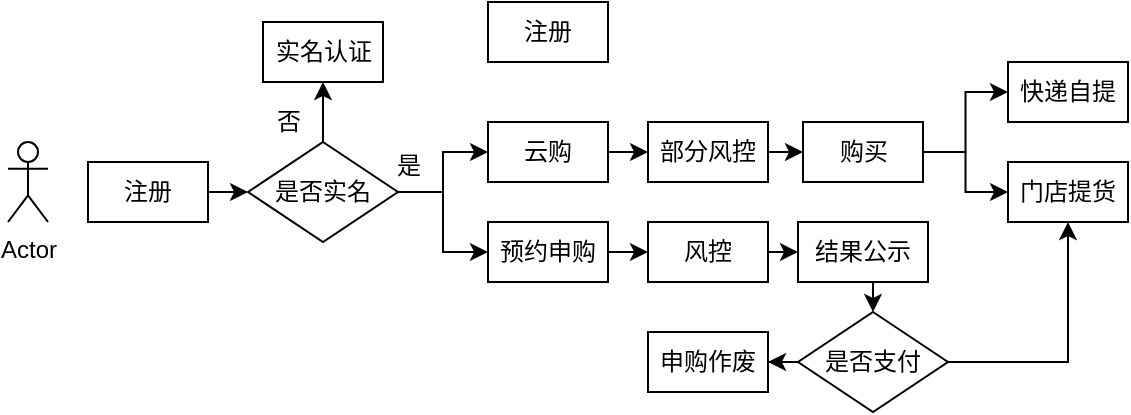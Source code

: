 <mxfile version="21.0.2" type="github">
  <diagram name="第 1 页" id="ErkFQInz7MT---hFU15H">
    <mxGraphModel dx="1249" dy="465" grid="1" gridSize="10" guides="1" tooltips="1" connect="1" arrows="1" fold="1" page="1" pageScale="1" pageWidth="827" pageHeight="1169" math="0" shadow="0">
      <root>
        <mxCell id="0" />
        <mxCell id="1" parent="0" />
        <mxCell id="0-X5SjwKyUIKf4-druoj-33" style="edgeStyle=orthogonalEdgeStyle;rounded=0;orthogonalLoop=1;jettySize=auto;html=1;exitX=1;exitY=0.5;exitDx=0;exitDy=0;entryX=0;entryY=0.5;entryDx=0;entryDy=0;" edge="1" parent="1" source="0-X5SjwKyUIKf4-druoj-3" target="0-X5SjwKyUIKf4-druoj-16">
          <mxGeometry relative="1" as="geometry" />
        </mxCell>
        <mxCell id="0-X5SjwKyUIKf4-druoj-3" value="注册" style="rounded=0;whiteSpace=wrap;html=1;" vertex="1" parent="1">
          <mxGeometry x="50" y="210" width="60" height="30" as="geometry" />
        </mxCell>
        <mxCell id="0-X5SjwKyUIKf4-druoj-39" style="edgeStyle=orthogonalEdgeStyle;rounded=0;orthogonalLoop=1;jettySize=auto;html=1;exitX=0.5;exitY=0;exitDx=0;exitDy=0;entryX=0.5;entryY=1;entryDx=0;entryDy=0;" edge="1" parent="1" source="0-X5SjwKyUIKf4-druoj-16" target="0-X5SjwKyUIKf4-druoj-38">
          <mxGeometry relative="1" as="geometry" />
        </mxCell>
        <mxCell id="0-X5SjwKyUIKf4-druoj-58" style="edgeStyle=orthogonalEdgeStyle;rounded=0;orthogonalLoop=1;jettySize=auto;html=1;exitX=1;exitY=0.5;exitDx=0;exitDy=0;entryX=0;entryY=0.5;entryDx=0;entryDy=0;" edge="1" parent="1" source="0-X5SjwKyUIKf4-druoj-16" target="0-X5SjwKyUIKf4-druoj-34">
          <mxGeometry relative="1" as="geometry" />
        </mxCell>
        <mxCell id="0-X5SjwKyUIKf4-druoj-61" style="edgeStyle=orthogonalEdgeStyle;rounded=0;orthogonalLoop=1;jettySize=auto;html=1;entryX=0;entryY=0.5;entryDx=0;entryDy=0;" edge="1" parent="1" source="0-X5SjwKyUIKf4-druoj-16" target="0-X5SjwKyUIKf4-druoj-35">
          <mxGeometry relative="1" as="geometry" />
        </mxCell>
        <mxCell id="0-X5SjwKyUIKf4-druoj-16" value="是否实名" style="rhombus;whiteSpace=wrap;html=1;" vertex="1" parent="1">
          <mxGeometry x="130" y="200" width="75" height="50" as="geometry" />
        </mxCell>
        <mxCell id="0-X5SjwKyUIKf4-druoj-20" value="否" style="text;html=1;align=center;verticalAlign=middle;resizable=0;points=[];autosize=1;" vertex="1" parent="1">
          <mxGeometry x="130" y="180" width="40" height="20" as="geometry" />
        </mxCell>
        <mxCell id="0-X5SjwKyUIKf4-druoj-25" value="是" style="text;html=1;align=center;verticalAlign=middle;resizable=0;points=[];autosize=1;" vertex="1" parent="1">
          <mxGeometry x="190" y="202" width="40" height="20" as="geometry" />
        </mxCell>
        <mxCell id="0-X5SjwKyUIKf4-druoj-52" style="edgeStyle=orthogonalEdgeStyle;rounded=0;orthogonalLoop=1;jettySize=auto;html=1;exitX=1;exitY=0.5;exitDx=0;exitDy=0;entryX=0;entryY=0.5;entryDx=0;entryDy=0;" edge="1" parent="1" source="0-X5SjwKyUIKf4-druoj-34" target="0-X5SjwKyUIKf4-druoj-36">
          <mxGeometry relative="1" as="geometry" />
        </mxCell>
        <mxCell id="0-X5SjwKyUIKf4-druoj-34" value="预约申购" style="rounded=0;whiteSpace=wrap;html=1;" vertex="1" parent="1">
          <mxGeometry x="250" y="240" width="60" height="30" as="geometry" />
        </mxCell>
        <mxCell id="0-X5SjwKyUIKf4-druoj-44" style="edgeStyle=orthogonalEdgeStyle;rounded=0;orthogonalLoop=1;jettySize=auto;html=1;exitX=1;exitY=0.5;exitDx=0;exitDy=0;entryX=0;entryY=0.5;entryDx=0;entryDy=0;" edge="1" parent="1" source="0-X5SjwKyUIKf4-druoj-35" target="0-X5SjwKyUIKf4-druoj-43">
          <mxGeometry relative="1" as="geometry" />
        </mxCell>
        <mxCell id="0-X5SjwKyUIKf4-druoj-35" value="云购" style="rounded=0;whiteSpace=wrap;html=1;" vertex="1" parent="1">
          <mxGeometry x="250" y="190" width="60" height="30" as="geometry" />
        </mxCell>
        <mxCell id="0-X5SjwKyUIKf4-druoj-53" style="edgeStyle=orthogonalEdgeStyle;rounded=0;orthogonalLoop=1;jettySize=auto;html=1;exitX=1;exitY=0.5;exitDx=0;exitDy=0;entryX=0;entryY=0.5;entryDx=0;entryDy=0;" edge="1" parent="1" source="0-X5SjwKyUIKf4-druoj-36" target="0-X5SjwKyUIKf4-druoj-37">
          <mxGeometry relative="1" as="geometry" />
        </mxCell>
        <mxCell id="0-X5SjwKyUIKf4-druoj-36" value="风控" style="rounded=0;whiteSpace=wrap;html=1;" vertex="1" parent="1">
          <mxGeometry x="330" y="240" width="60" height="30" as="geometry" />
        </mxCell>
        <mxCell id="0-X5SjwKyUIKf4-druoj-54" style="edgeStyle=orthogonalEdgeStyle;rounded=0;orthogonalLoop=1;jettySize=auto;html=1;exitX=0.5;exitY=1;exitDx=0;exitDy=0;entryX=0.5;entryY=0;entryDx=0;entryDy=0;" edge="1" parent="1" source="0-X5SjwKyUIKf4-druoj-37" target="0-X5SjwKyUIKf4-druoj-51">
          <mxGeometry relative="1" as="geometry" />
        </mxCell>
        <mxCell id="0-X5SjwKyUIKf4-druoj-37" value="结果公示" style="rounded=0;whiteSpace=wrap;html=1;" vertex="1" parent="1">
          <mxGeometry x="405" y="240" width="65" height="30" as="geometry" />
        </mxCell>
        <mxCell id="0-X5SjwKyUIKf4-druoj-38" value="实名认证" style="rounded=0;whiteSpace=wrap;html=1;" vertex="1" parent="1">
          <mxGeometry x="137.5" y="140" width="60" height="30" as="geometry" />
        </mxCell>
        <mxCell id="0-X5SjwKyUIKf4-druoj-48" style="edgeStyle=orthogonalEdgeStyle;rounded=0;orthogonalLoop=1;jettySize=auto;html=1;exitX=1;exitY=0.5;exitDx=0;exitDy=0;entryX=0;entryY=0.5;entryDx=0;entryDy=0;" edge="1" parent="1" source="0-X5SjwKyUIKf4-druoj-43" target="0-X5SjwKyUIKf4-druoj-45">
          <mxGeometry relative="1" as="geometry" />
        </mxCell>
        <mxCell id="0-X5SjwKyUIKf4-druoj-43" value="部分风控" style="rounded=0;whiteSpace=wrap;html=1;" vertex="1" parent="1">
          <mxGeometry x="330" y="190" width="60" height="30" as="geometry" />
        </mxCell>
        <mxCell id="0-X5SjwKyUIKf4-druoj-49" style="edgeStyle=orthogonalEdgeStyle;rounded=0;orthogonalLoop=1;jettySize=auto;html=1;exitX=1;exitY=0.5;exitDx=0;exitDy=0;entryX=0;entryY=0.5;entryDx=0;entryDy=0;" edge="1" parent="1" source="0-X5SjwKyUIKf4-druoj-45" target="0-X5SjwKyUIKf4-druoj-46">
          <mxGeometry relative="1" as="geometry" />
        </mxCell>
        <mxCell id="0-X5SjwKyUIKf4-druoj-50" style="edgeStyle=orthogonalEdgeStyle;rounded=0;orthogonalLoop=1;jettySize=auto;html=1;exitX=1;exitY=0.5;exitDx=0;exitDy=0;entryX=0;entryY=0.5;entryDx=0;entryDy=0;" edge="1" parent="1" source="0-X5SjwKyUIKf4-druoj-45" target="0-X5SjwKyUIKf4-druoj-47">
          <mxGeometry relative="1" as="geometry" />
        </mxCell>
        <mxCell id="0-X5SjwKyUIKf4-druoj-45" value="购买" style="rounded=0;whiteSpace=wrap;html=1;" vertex="1" parent="1">
          <mxGeometry x="407.5" y="190" width="60" height="30" as="geometry" />
        </mxCell>
        <mxCell id="0-X5SjwKyUIKf4-druoj-46" value="快递自提" style="rounded=0;whiteSpace=wrap;html=1;" vertex="1" parent="1">
          <mxGeometry x="510" y="160" width="60" height="30" as="geometry" />
        </mxCell>
        <mxCell id="0-X5SjwKyUIKf4-druoj-47" value="门店提货" style="rounded=0;whiteSpace=wrap;html=1;" vertex="1" parent="1">
          <mxGeometry x="510" y="210" width="60" height="30" as="geometry" />
        </mxCell>
        <mxCell id="0-X5SjwKyUIKf4-druoj-55" style="edgeStyle=orthogonalEdgeStyle;rounded=0;orthogonalLoop=1;jettySize=auto;html=1;entryX=0.5;entryY=1;entryDx=0;entryDy=0;" edge="1" parent="1" source="0-X5SjwKyUIKf4-druoj-51" target="0-X5SjwKyUIKf4-druoj-47">
          <mxGeometry relative="1" as="geometry" />
        </mxCell>
        <mxCell id="0-X5SjwKyUIKf4-druoj-57" style="edgeStyle=orthogonalEdgeStyle;rounded=0;orthogonalLoop=1;jettySize=auto;html=1;exitX=0;exitY=0.5;exitDx=0;exitDy=0;" edge="1" parent="1" source="0-X5SjwKyUIKf4-druoj-51" target="0-X5SjwKyUIKf4-druoj-56">
          <mxGeometry relative="1" as="geometry" />
        </mxCell>
        <mxCell id="0-X5SjwKyUIKf4-druoj-51" value="是否支付" style="rhombus;whiteSpace=wrap;html=1;" vertex="1" parent="1">
          <mxGeometry x="405" y="285" width="75" height="50" as="geometry" />
        </mxCell>
        <mxCell id="0-X5SjwKyUIKf4-druoj-56" value="申购作废" style="rounded=0;whiteSpace=wrap;html=1;" vertex="1" parent="1">
          <mxGeometry x="330" y="295" width="60" height="30" as="geometry" />
        </mxCell>
        <mxCell id="0-X5SjwKyUIKf4-druoj-62" value="注册" style="rounded=0;whiteSpace=wrap;html=1;" vertex="1" parent="1">
          <mxGeometry x="250" y="130" width="60" height="30" as="geometry" />
        </mxCell>
        <mxCell id="0-X5SjwKyUIKf4-druoj-64" value="Actor" style="shape=umlActor;verticalLabelPosition=bottom;verticalAlign=top;html=1;outlineConnect=0;" vertex="1" parent="1">
          <mxGeometry x="10" y="200" width="20" height="40" as="geometry" />
        </mxCell>
      </root>
    </mxGraphModel>
  </diagram>
</mxfile>
